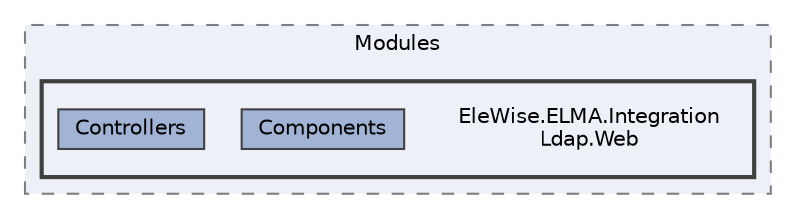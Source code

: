 digraph "Web/Modules/EleWise.ELMA.IntegrationLdap.Web"
{
 // LATEX_PDF_SIZE
  bgcolor="transparent";
  edge [fontname=Helvetica,fontsize=10,labelfontname=Helvetica,labelfontsize=10];
  node [fontname=Helvetica,fontsize=10,shape=box,height=0.2,width=0.4];
  compound=true
  subgraph clusterdir_7ee4616d7792420b09aab8c4c7e23d47 {
    graph [ bgcolor="#edf0f7", pencolor="grey50", label="Modules", fontname=Helvetica,fontsize=10 style="filled,dashed", URL="dir_7ee4616d7792420b09aab8c4c7e23d47.html",tooltip=""]
  subgraph clusterdir_560571d17a309981c27b8732fcd2dca4 {
    graph [ bgcolor="#edf0f7", pencolor="grey25", label="", fontname=Helvetica,fontsize=10 style="filled,bold", URL="dir_560571d17a309981c27b8732fcd2dca4.html",tooltip=""]
    dir_560571d17a309981c27b8732fcd2dca4 [shape=plaintext, label="EleWise.ELMA.Integration\lLdap.Web"];
  dir_d3183a7d05e85d8b18203037150b9bf0 [label="Components", fillcolor="#a2b4d6", color="grey25", style="filled", URL="dir_d3183a7d05e85d8b18203037150b9bf0.html",tooltip=""];
  dir_f3a75f694b336ba1c28de5d68565cf7e [label="Controllers", fillcolor="#a2b4d6", color="grey25", style="filled", URL="dir_f3a75f694b336ba1c28de5d68565cf7e.html",tooltip=""];
  }
  }
}
